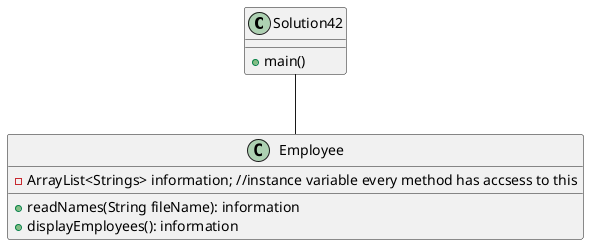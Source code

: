 @startuml
'https://plantuml.com/class-diagram

class Solution42{
	+main()
	'NameSort ns = new NameSorter()
	'emp.readNames("input.txt")
	'emp.displayEmployees()
}


class Employee {
	-ArrayList<Strings> information; //instance variable every method has accsess to this
	+readNames(String fileName): information
	+displayEmployees(): information
}

Solution42 -- Employee

@enduml